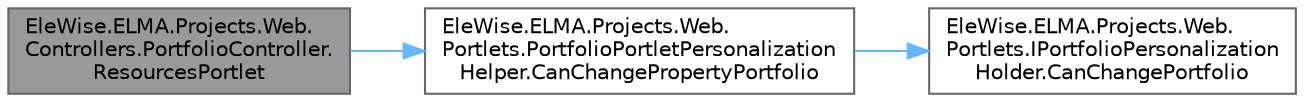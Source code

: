 digraph "EleWise.ELMA.Projects.Web.Controllers.PortfolioController.ResourcesPortlet"
{
 // LATEX_PDF_SIZE
  bgcolor="transparent";
  edge [fontname=Helvetica,fontsize=10,labelfontname=Helvetica,labelfontsize=10];
  node [fontname=Helvetica,fontsize=10,shape=box,height=0.2,width=0.4];
  rankdir="LR";
  Node1 [id="Node000001",label="EleWise.ELMA.Projects.Web.\lControllers.PortfolioController.\lResourcesPortlet",height=0.2,width=0.4,color="gray40", fillcolor="grey60", style="filled", fontcolor="black",tooltip="Портлет Ресурсы портфеля"];
  Node1 -> Node2 [id="edge1_Node000001_Node000002",color="steelblue1",style="solid",tooltip=" "];
  Node2 [id="Node000002",label="EleWise.ELMA.Projects.Web.\lPortlets.PortfolioPortletPersonalization\lHelper.CanChangePropertyPortfolio",height=0.2,width=0.4,color="grey40", fillcolor="white", style="filled",URL="$class_ele_wise_1_1_e_l_m_a_1_1_projects_1_1_web_1_1_portlets_1_1_portfolio_portlet_personalization_helper.html#afcc71a4a413ed3b14986b0fa8ece6183",tooltip="Можно ли изменять портфель проектов"];
  Node2 -> Node3 [id="edge2_Node000002_Node000003",color="steelblue1",style="solid",tooltip=" "];
  Node3 [id="Node000003",label="EleWise.ELMA.Projects.Web.\lPortlets.IPortfolioPersonalization\lHolder.CanChangePortfolio",height=0.2,width=0.4,color="grey40", fillcolor="white", style="filled",URL="$interface_ele_wise_1_1_e_l_m_a_1_1_projects_1_1_web_1_1_portlets_1_1_i_portfolio_personalization_holder.html#a003ad7f8048c0bcb819d598f327fe8fe",tooltip="Можно ли изменять портфель проектов в настройках портлета"];
}
